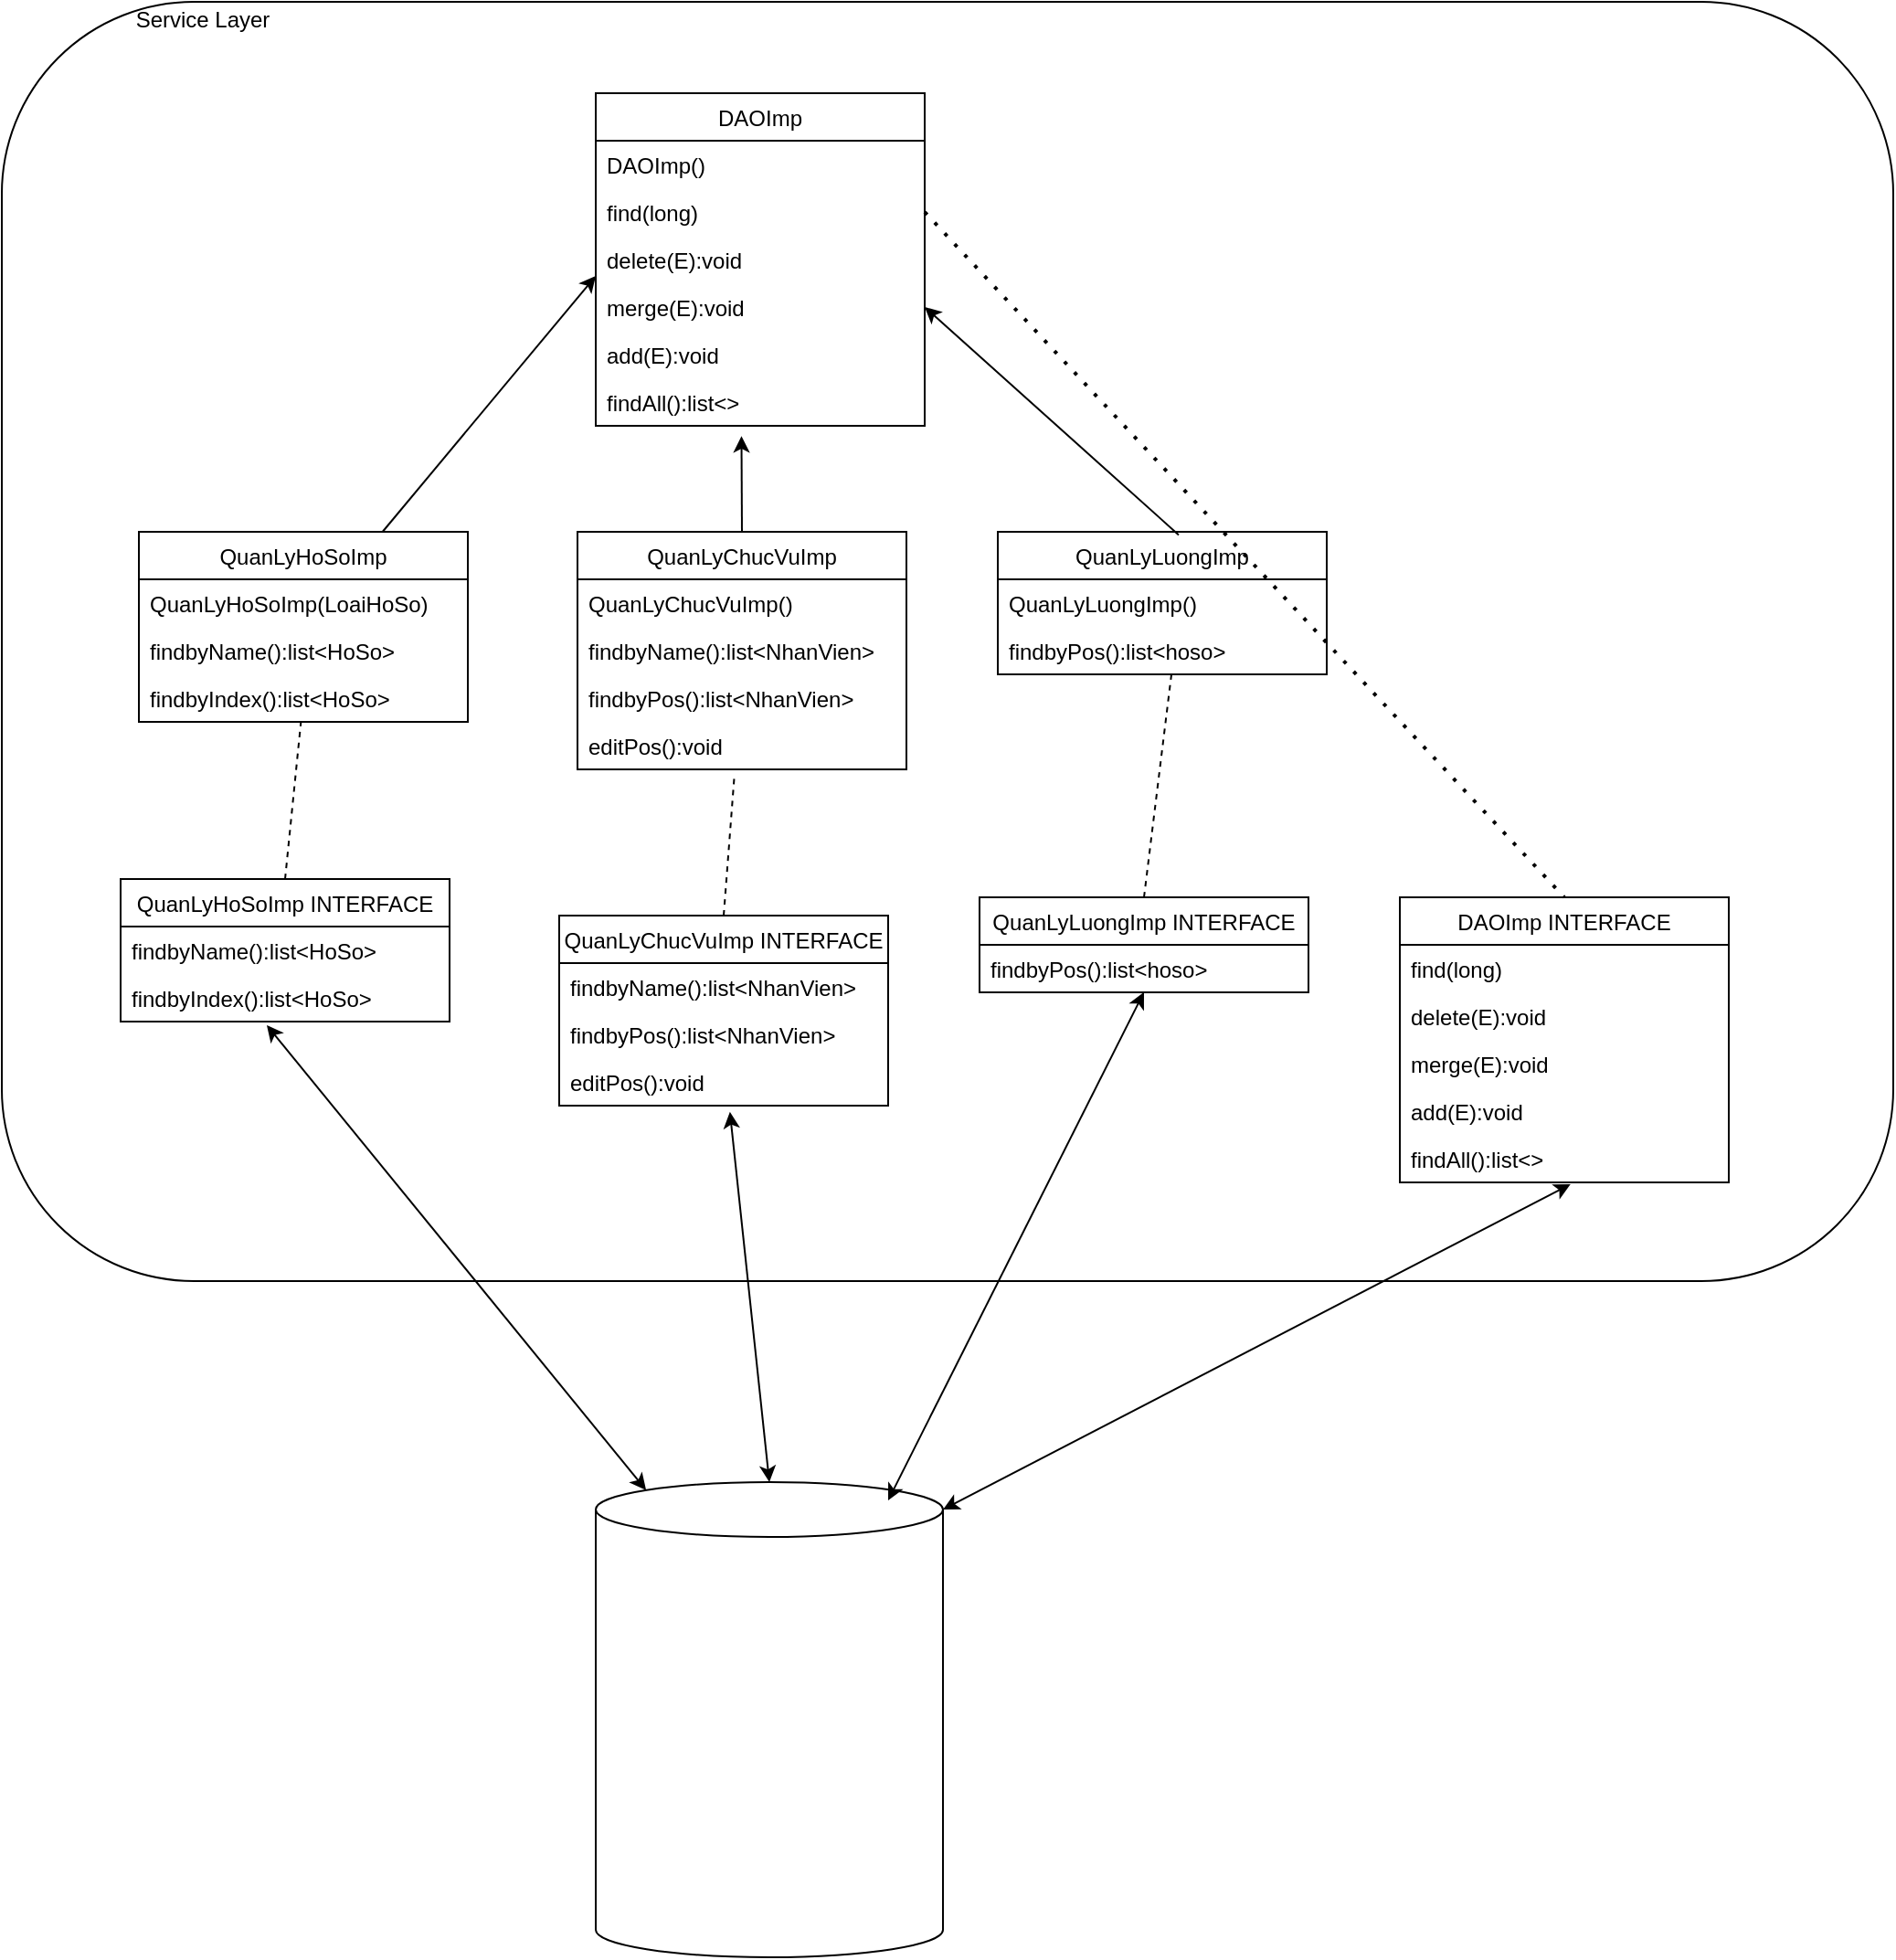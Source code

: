 <mxfile version="14.7.0" type="github">
  <diagram id="gS4GPUW8xo-QkBhbfDWS" name="Page-1">
    <mxGraphModel dx="741" dy="469" grid="1" gridSize="10" guides="1" tooltips="1" connect="1" arrows="1" fold="1" page="1" pageScale="1" pageWidth="1654" pageHeight="2336" math="0" shadow="0">
      <root>
        <mxCell id="0" />
        <mxCell id="1" parent="0" />
        <mxCell id="46I06jOXrtwQ8p8KHUAg-2" value="" style="rounded=1;whiteSpace=wrap;html=1;" vertex="1" parent="1">
          <mxGeometry x="35" y="10" width="1035" height="700" as="geometry" />
        </mxCell>
        <mxCell id="46I06jOXrtwQ8p8KHUAg-5" value="Service Layer" style="text;html=1;strokeColor=none;fillColor=none;align=center;verticalAlign=middle;whiteSpace=wrap;rounded=0;" vertex="1" parent="1">
          <mxGeometry x="100" y="10" width="90" height="20" as="geometry" />
        </mxCell>
        <mxCell id="46I06jOXrtwQ8p8KHUAg-6" value="QuanLyHoSoImp" style="swimlane;fontStyle=0;childLayout=stackLayout;horizontal=1;startSize=26;horizontalStack=0;resizeParent=1;resizeParentMax=0;resizeLast=0;collapsible=1;marginBottom=0;" vertex="1" parent="1">
          <mxGeometry x="110" y="300" width="180" height="104" as="geometry" />
        </mxCell>
        <mxCell id="46I06jOXrtwQ8p8KHUAg-7" value="QuanLyHoSoImp(LoaiHoSo)" style="text;strokeColor=none;fillColor=none;align=left;verticalAlign=top;spacingLeft=4;spacingRight=4;overflow=hidden;rotatable=0;points=[[0,0.5],[1,0.5]];portConstraint=eastwest;" vertex="1" parent="46I06jOXrtwQ8p8KHUAg-6">
          <mxGeometry y="26" width="180" height="26" as="geometry" />
        </mxCell>
        <mxCell id="46I06jOXrtwQ8p8KHUAg-12" value="findbyName():list&lt;HoSo&gt;" style="text;strokeColor=none;fillColor=none;align=left;verticalAlign=top;spacingLeft=4;spacingRight=4;overflow=hidden;rotatable=0;points=[[0,0.5],[1,0.5]];portConstraint=eastwest;" vertex="1" parent="46I06jOXrtwQ8p8KHUAg-6">
          <mxGeometry y="52" width="180" height="26" as="geometry" />
        </mxCell>
        <mxCell id="46I06jOXrtwQ8p8KHUAg-13" value="findbyIndex():list&lt;HoSo&gt;" style="text;strokeColor=none;fillColor=none;align=left;verticalAlign=top;spacingLeft=4;spacingRight=4;overflow=hidden;rotatable=0;points=[[0,0.5],[1,0.5]];portConstraint=eastwest;" vertex="1" parent="46I06jOXrtwQ8p8KHUAg-6">
          <mxGeometry y="78" width="180" height="26" as="geometry" />
        </mxCell>
        <mxCell id="46I06jOXrtwQ8p8KHUAg-14" value="DAOImp" style="swimlane;fontStyle=0;childLayout=stackLayout;horizontal=1;startSize=26;horizontalStack=0;resizeParent=1;resizeParentMax=0;resizeLast=0;collapsible=1;marginBottom=0;" vertex="1" parent="1">
          <mxGeometry x="360" y="60" width="180" height="182" as="geometry" />
        </mxCell>
        <mxCell id="46I06jOXrtwQ8p8KHUAg-15" value="DAOImp()" style="text;strokeColor=none;fillColor=none;align=left;verticalAlign=top;spacingLeft=4;spacingRight=4;overflow=hidden;rotatable=0;points=[[0,0.5],[1,0.5]];portConstraint=eastwest;" vertex="1" parent="46I06jOXrtwQ8p8KHUAg-14">
          <mxGeometry y="26" width="180" height="26" as="geometry" />
        </mxCell>
        <mxCell id="46I06jOXrtwQ8p8KHUAg-16" value="find(long)" style="text;strokeColor=none;fillColor=none;align=left;verticalAlign=top;spacingLeft=4;spacingRight=4;overflow=hidden;rotatable=0;points=[[0,0.5],[1,0.5]];portConstraint=eastwest;" vertex="1" parent="46I06jOXrtwQ8p8KHUAg-14">
          <mxGeometry y="52" width="180" height="26" as="geometry" />
        </mxCell>
        <mxCell id="46I06jOXrtwQ8p8KHUAg-17" value="delete(E):void" style="text;strokeColor=none;fillColor=none;align=left;verticalAlign=top;spacingLeft=4;spacingRight=4;overflow=hidden;rotatable=0;points=[[0,0.5],[1,0.5]];portConstraint=eastwest;" vertex="1" parent="46I06jOXrtwQ8p8KHUAg-14">
          <mxGeometry y="78" width="180" height="26" as="geometry" />
        </mxCell>
        <mxCell id="46I06jOXrtwQ8p8KHUAg-18" value="merge(E):void" style="text;strokeColor=none;fillColor=none;align=left;verticalAlign=top;spacingLeft=4;spacingRight=4;overflow=hidden;rotatable=0;points=[[0,0.5],[1,0.5]];portConstraint=eastwest;" vertex="1" parent="46I06jOXrtwQ8p8KHUAg-14">
          <mxGeometry y="104" width="180" height="26" as="geometry" />
        </mxCell>
        <mxCell id="46I06jOXrtwQ8p8KHUAg-21" value="add(E):void" style="text;strokeColor=none;fillColor=none;align=left;verticalAlign=top;spacingLeft=4;spacingRight=4;overflow=hidden;rotatable=0;points=[[0,0.5],[1,0.5]];portConstraint=eastwest;" vertex="1" parent="46I06jOXrtwQ8p8KHUAg-14">
          <mxGeometry y="130" width="180" height="26" as="geometry" />
        </mxCell>
        <mxCell id="46I06jOXrtwQ8p8KHUAg-19" value="findAll():list&lt;&gt;" style="text;strokeColor=none;fillColor=none;align=left;verticalAlign=top;spacingLeft=4;spacingRight=4;overflow=hidden;rotatable=0;points=[[0,0.5],[1,0.5]];portConstraint=eastwest;" vertex="1" parent="46I06jOXrtwQ8p8KHUAg-14">
          <mxGeometry y="156" width="180" height="26" as="geometry" />
        </mxCell>
        <mxCell id="46I06jOXrtwQ8p8KHUAg-22" value="QuanLyChucVuImp" style="swimlane;fontStyle=0;childLayout=stackLayout;horizontal=1;startSize=26;horizontalStack=0;resizeParent=1;resizeParentMax=0;resizeLast=0;collapsible=1;marginBottom=0;" vertex="1" parent="1">
          <mxGeometry x="350" y="300" width="180" height="130" as="geometry" />
        </mxCell>
        <mxCell id="46I06jOXrtwQ8p8KHUAg-23" value="QuanLyChucVuImp()" style="text;strokeColor=none;fillColor=none;align=left;verticalAlign=top;spacingLeft=4;spacingRight=4;overflow=hidden;rotatable=0;points=[[0,0.5],[1,0.5]];portConstraint=eastwest;" vertex="1" parent="46I06jOXrtwQ8p8KHUAg-22">
          <mxGeometry y="26" width="180" height="26" as="geometry" />
        </mxCell>
        <mxCell id="46I06jOXrtwQ8p8KHUAg-24" value="findbyName():list&lt;NhanVien&gt;" style="text;strokeColor=none;fillColor=none;align=left;verticalAlign=top;spacingLeft=4;spacingRight=4;overflow=hidden;rotatable=0;points=[[0,0.5],[1,0.5]];portConstraint=eastwest;" vertex="1" parent="46I06jOXrtwQ8p8KHUAg-22">
          <mxGeometry y="52" width="180" height="26" as="geometry" />
        </mxCell>
        <mxCell id="46I06jOXrtwQ8p8KHUAg-25" value="findbyPos():list&lt;NhanVien&gt;" style="text;strokeColor=none;fillColor=none;align=left;verticalAlign=top;spacingLeft=4;spacingRight=4;overflow=hidden;rotatable=0;points=[[0,0.5],[1,0.5]];portConstraint=eastwest;" vertex="1" parent="46I06jOXrtwQ8p8KHUAg-22">
          <mxGeometry y="78" width="180" height="26" as="geometry" />
        </mxCell>
        <mxCell id="46I06jOXrtwQ8p8KHUAg-31" value="editPos():void&#xa;" style="text;strokeColor=none;fillColor=none;align=left;verticalAlign=top;spacingLeft=4;spacingRight=4;overflow=hidden;rotatable=0;points=[[0,0.5],[1,0.5]];portConstraint=eastwest;" vertex="1" parent="46I06jOXrtwQ8p8KHUAg-22">
          <mxGeometry y="104" width="180" height="26" as="geometry" />
        </mxCell>
        <mxCell id="46I06jOXrtwQ8p8KHUAg-26" value="QuanLyLuongImp" style="swimlane;fontStyle=0;childLayout=stackLayout;horizontal=1;startSize=26;horizontalStack=0;resizeParent=1;resizeParentMax=0;resizeLast=0;collapsible=1;marginBottom=0;" vertex="1" parent="1">
          <mxGeometry x="580" y="300" width="180" height="78" as="geometry" />
        </mxCell>
        <mxCell id="46I06jOXrtwQ8p8KHUAg-27" value="QuanLyLuongImp()" style="text;strokeColor=none;fillColor=none;align=left;verticalAlign=top;spacingLeft=4;spacingRight=4;overflow=hidden;rotatable=0;points=[[0,0.5],[1,0.5]];portConstraint=eastwest;" vertex="1" parent="46I06jOXrtwQ8p8KHUAg-26">
          <mxGeometry y="26" width="180" height="26" as="geometry" />
        </mxCell>
        <mxCell id="46I06jOXrtwQ8p8KHUAg-28" value="findbyPos():list&lt;hoso&gt;" style="text;strokeColor=none;fillColor=none;align=left;verticalAlign=top;spacingLeft=4;spacingRight=4;overflow=hidden;rotatable=0;points=[[0,0.5],[1,0.5]];portConstraint=eastwest;" vertex="1" parent="46I06jOXrtwQ8p8KHUAg-26">
          <mxGeometry y="52" width="180" height="26" as="geometry" />
        </mxCell>
        <mxCell id="46I06jOXrtwQ8p8KHUAg-34" value="" style="endArrow=classic;html=1;entryX=0.443;entryY=1.216;entryDx=0;entryDy=0;entryPerimeter=0;exitX=0.5;exitY=0;exitDx=0;exitDy=0;" edge="1" parent="1" source="46I06jOXrtwQ8p8KHUAg-22" target="46I06jOXrtwQ8p8KHUAg-19">
          <mxGeometry width="50" height="50" relative="1" as="geometry">
            <mxPoint x="420" y="310" as="sourcePoint" />
            <mxPoint x="470" y="260" as="targetPoint" />
          </mxGeometry>
        </mxCell>
        <mxCell id="46I06jOXrtwQ8p8KHUAg-35" value="" style="endArrow=classic;html=1;entryX=1;entryY=0.5;entryDx=0;entryDy=0;exitX=0.55;exitY=0.022;exitDx=0;exitDy=0;exitPerimeter=0;" edge="1" parent="1" source="46I06jOXrtwQ8p8KHUAg-26" target="46I06jOXrtwQ8p8KHUAg-18">
          <mxGeometry width="50" height="50" relative="1" as="geometry">
            <mxPoint x="450" y="310.0" as="sourcePoint" />
            <mxPoint x="449.74" y="257.616" as="targetPoint" />
          </mxGeometry>
        </mxCell>
        <mxCell id="46I06jOXrtwQ8p8KHUAg-36" value="" style="endArrow=classic;html=1;entryX=1;entryY=0.5;entryDx=0;entryDy=0;" edge="1" parent="1" source="46I06jOXrtwQ8p8KHUAg-6">
          <mxGeometry width="50" height="50" relative="1" as="geometry">
            <mxPoint x="499.0" y="284.716" as="sourcePoint" />
            <mxPoint x="360" y="160" as="targetPoint" />
          </mxGeometry>
        </mxCell>
        <mxCell id="46I06jOXrtwQ8p8KHUAg-37" value="QuanLyHoSoImp INTERFACE" style="swimlane;fontStyle=0;childLayout=stackLayout;horizontal=1;startSize=26;horizontalStack=0;resizeParent=1;resizeParentMax=0;resizeLast=0;collapsible=1;marginBottom=0;" vertex="1" parent="1">
          <mxGeometry x="100" y="490" width="180" height="78" as="geometry" />
        </mxCell>
        <mxCell id="46I06jOXrtwQ8p8KHUAg-39" value="findbyName():list&lt;HoSo&gt;" style="text;strokeColor=none;fillColor=none;align=left;verticalAlign=top;spacingLeft=4;spacingRight=4;overflow=hidden;rotatable=0;points=[[0,0.5],[1,0.5]];portConstraint=eastwest;" vertex="1" parent="46I06jOXrtwQ8p8KHUAg-37">
          <mxGeometry y="26" width="180" height="26" as="geometry" />
        </mxCell>
        <mxCell id="46I06jOXrtwQ8p8KHUAg-40" value="findbyIndex():list&lt;HoSo&gt;" style="text;strokeColor=none;fillColor=none;align=left;verticalAlign=top;spacingLeft=4;spacingRight=4;overflow=hidden;rotatable=0;points=[[0,0.5],[1,0.5]];portConstraint=eastwest;" vertex="1" parent="46I06jOXrtwQ8p8KHUAg-37">
          <mxGeometry y="52" width="180" height="26" as="geometry" />
        </mxCell>
        <mxCell id="46I06jOXrtwQ8p8KHUAg-53" value="QuanLyChucVuImp INTERFACE" style="swimlane;fontStyle=0;childLayout=stackLayout;horizontal=1;startSize=26;horizontalStack=0;resizeParent=1;resizeParentMax=0;resizeLast=0;collapsible=1;marginBottom=0;" vertex="1" parent="1">
          <mxGeometry x="340" y="510" width="180" height="104" as="geometry" />
        </mxCell>
        <mxCell id="46I06jOXrtwQ8p8KHUAg-55" value="findbyName():list&lt;NhanVien&gt;" style="text;strokeColor=none;fillColor=none;align=left;verticalAlign=top;spacingLeft=4;spacingRight=4;overflow=hidden;rotatable=0;points=[[0,0.5],[1,0.5]];portConstraint=eastwest;" vertex="1" parent="46I06jOXrtwQ8p8KHUAg-53">
          <mxGeometry y="26" width="180" height="26" as="geometry" />
        </mxCell>
        <mxCell id="46I06jOXrtwQ8p8KHUAg-56" value="findbyPos():list&lt;NhanVien&gt;" style="text;strokeColor=none;fillColor=none;align=left;verticalAlign=top;spacingLeft=4;spacingRight=4;overflow=hidden;rotatable=0;points=[[0,0.5],[1,0.5]];portConstraint=eastwest;" vertex="1" parent="46I06jOXrtwQ8p8KHUAg-53">
          <mxGeometry y="52" width="180" height="26" as="geometry" />
        </mxCell>
        <mxCell id="46I06jOXrtwQ8p8KHUAg-57" value="editPos():void&#xa;" style="text;strokeColor=none;fillColor=none;align=left;verticalAlign=top;spacingLeft=4;spacingRight=4;overflow=hidden;rotatable=0;points=[[0,0.5],[1,0.5]];portConstraint=eastwest;" vertex="1" parent="46I06jOXrtwQ8p8KHUAg-53">
          <mxGeometry y="78" width="180" height="26" as="geometry" />
        </mxCell>
        <mxCell id="46I06jOXrtwQ8p8KHUAg-58" value="QuanLyLuongImp INTERFACE" style="swimlane;fontStyle=0;childLayout=stackLayout;horizontal=1;startSize=26;horizontalStack=0;resizeParent=1;resizeParentMax=0;resizeLast=0;collapsible=1;marginBottom=0;" vertex="1" parent="1">
          <mxGeometry x="570" y="500" width="180" height="52" as="geometry" />
        </mxCell>
        <mxCell id="46I06jOXrtwQ8p8KHUAg-60" value="findbyPos():list&lt;hoso&gt;" style="text;strokeColor=none;fillColor=none;align=left;verticalAlign=top;spacingLeft=4;spacingRight=4;overflow=hidden;rotatable=0;points=[[0,0.5],[1,0.5]];portConstraint=eastwest;" vertex="1" parent="46I06jOXrtwQ8p8KHUAg-58">
          <mxGeometry y="26" width="180" height="26" as="geometry" />
        </mxCell>
        <mxCell id="46I06jOXrtwQ8p8KHUAg-61" value="" style="endArrow=none;dashed=1;html=1;entryX=0.477;entryY=1.134;entryDx=0;entryDy=0;entryPerimeter=0;exitX=0.5;exitY=0;exitDx=0;exitDy=0;" edge="1" parent="1" source="46I06jOXrtwQ8p8KHUAg-53" target="46I06jOXrtwQ8p8KHUAg-31">
          <mxGeometry width="50" height="50" relative="1" as="geometry">
            <mxPoint x="420" y="500" as="sourcePoint" />
            <mxPoint x="470" y="450" as="targetPoint" />
          </mxGeometry>
        </mxCell>
        <mxCell id="46I06jOXrtwQ8p8KHUAg-62" value="" style="endArrow=none;dashed=1;html=1;exitX=0.5;exitY=0;exitDx=0;exitDy=0;" edge="1" parent="1" source="46I06jOXrtwQ8p8KHUAg-37" target="46I06jOXrtwQ8p8KHUAg-13">
          <mxGeometry width="50" height="50" relative="1" as="geometry">
            <mxPoint x="420" y="540" as="sourcePoint" />
            <mxPoint x="470" y="490" as="targetPoint" />
          </mxGeometry>
        </mxCell>
        <mxCell id="46I06jOXrtwQ8p8KHUAg-63" value="" style="endArrow=none;dashed=1;html=1;entryX=0.528;entryY=0.992;entryDx=0;entryDy=0;entryPerimeter=0;exitX=0.5;exitY=0;exitDx=0;exitDy=0;" edge="1" parent="1" source="46I06jOXrtwQ8p8KHUAg-58" target="46I06jOXrtwQ8p8KHUAg-28">
          <mxGeometry width="50" height="50" relative="1" as="geometry">
            <mxPoint x="420" y="540" as="sourcePoint" />
            <mxPoint x="470" y="490" as="targetPoint" />
          </mxGeometry>
        </mxCell>
        <mxCell id="46I06jOXrtwQ8p8KHUAg-64" value="" style="shape=cylinder3;whiteSpace=wrap;html=1;boundedLbl=1;backgroundOutline=1;size=15;" vertex="1" parent="1">
          <mxGeometry x="360" y="820" width="190" height="260" as="geometry" />
        </mxCell>
        <mxCell id="46I06jOXrtwQ8p8KHUAg-66" value="" style="endArrow=classic;startArrow=classic;html=1;exitX=0.145;exitY=0;exitDx=0;exitDy=4.35;exitPerimeter=0;" edge="1" parent="1" source="46I06jOXrtwQ8p8KHUAg-64">
          <mxGeometry width="50" height="50" relative="1" as="geometry">
            <mxPoint x="420" y="570" as="sourcePoint" />
            <mxPoint x="180" y="570" as="targetPoint" />
          </mxGeometry>
        </mxCell>
        <mxCell id="46I06jOXrtwQ8p8KHUAg-67" value="" style="endArrow=classic;startArrow=classic;html=1;entryX=0.5;entryY=0.996;entryDx=0;entryDy=0;entryPerimeter=0;" edge="1" parent="1" target="46I06jOXrtwQ8p8KHUAg-60">
          <mxGeometry width="50" height="50" relative="1" as="geometry">
            <mxPoint x="520" y="830" as="sourcePoint" />
            <mxPoint x="470" y="520" as="targetPoint" />
          </mxGeometry>
        </mxCell>
        <mxCell id="46I06jOXrtwQ8p8KHUAg-68" value="" style="endArrow=classic;startArrow=classic;html=1;entryX=0.519;entryY=1.132;entryDx=0;entryDy=0;entryPerimeter=0;exitX=0.5;exitY=0;exitDx=0;exitDy=0;exitPerimeter=0;" edge="1" parent="1" source="46I06jOXrtwQ8p8KHUAg-64" target="46I06jOXrtwQ8p8KHUAg-57">
          <mxGeometry width="50" height="50" relative="1" as="geometry">
            <mxPoint x="420" y="570" as="sourcePoint" />
            <mxPoint x="470" y="520" as="targetPoint" />
          </mxGeometry>
        </mxCell>
        <mxCell id="46I06jOXrtwQ8p8KHUAg-69" value="DAOImp INTERFACE" style="swimlane;fontStyle=0;childLayout=stackLayout;horizontal=1;startSize=26;horizontalStack=0;resizeParent=1;resizeParentMax=0;resizeLast=0;collapsible=1;marginBottom=0;" vertex="1" parent="1">
          <mxGeometry x="800" y="500" width="180" height="156" as="geometry" />
        </mxCell>
        <mxCell id="46I06jOXrtwQ8p8KHUAg-71" value="find(long)" style="text;strokeColor=none;fillColor=none;align=left;verticalAlign=top;spacingLeft=4;spacingRight=4;overflow=hidden;rotatable=0;points=[[0,0.5],[1,0.5]];portConstraint=eastwest;" vertex="1" parent="46I06jOXrtwQ8p8KHUAg-69">
          <mxGeometry y="26" width="180" height="26" as="geometry" />
        </mxCell>
        <mxCell id="46I06jOXrtwQ8p8KHUAg-72" value="delete(E):void" style="text;strokeColor=none;fillColor=none;align=left;verticalAlign=top;spacingLeft=4;spacingRight=4;overflow=hidden;rotatable=0;points=[[0,0.5],[1,0.5]];portConstraint=eastwest;" vertex="1" parent="46I06jOXrtwQ8p8KHUAg-69">
          <mxGeometry y="52" width="180" height="26" as="geometry" />
        </mxCell>
        <mxCell id="46I06jOXrtwQ8p8KHUAg-73" value="merge(E):void" style="text;strokeColor=none;fillColor=none;align=left;verticalAlign=top;spacingLeft=4;spacingRight=4;overflow=hidden;rotatable=0;points=[[0,0.5],[1,0.5]];portConstraint=eastwest;" vertex="1" parent="46I06jOXrtwQ8p8KHUAg-69">
          <mxGeometry y="78" width="180" height="26" as="geometry" />
        </mxCell>
        <mxCell id="46I06jOXrtwQ8p8KHUAg-74" value="add(E):void" style="text;strokeColor=none;fillColor=none;align=left;verticalAlign=top;spacingLeft=4;spacingRight=4;overflow=hidden;rotatable=0;points=[[0,0.5],[1,0.5]];portConstraint=eastwest;" vertex="1" parent="46I06jOXrtwQ8p8KHUAg-69">
          <mxGeometry y="104" width="180" height="26" as="geometry" />
        </mxCell>
        <mxCell id="46I06jOXrtwQ8p8KHUAg-75" value="findAll():list&lt;&gt;" style="text;strokeColor=none;fillColor=none;align=left;verticalAlign=top;spacingLeft=4;spacingRight=4;overflow=hidden;rotatable=0;points=[[0,0.5],[1,0.5]];portConstraint=eastwest;" vertex="1" parent="46I06jOXrtwQ8p8KHUAg-69">
          <mxGeometry y="130" width="180" height="26" as="geometry" />
        </mxCell>
        <mxCell id="46I06jOXrtwQ8p8KHUAg-76" value="" style="endArrow=none;dashed=1;html=1;dashPattern=1 3;strokeWidth=2;entryX=0.5;entryY=0;entryDx=0;entryDy=0;exitX=1;exitY=0.5;exitDx=0;exitDy=0;" edge="1" parent="1" source="46I06jOXrtwQ8p8KHUAg-16" target="46I06jOXrtwQ8p8KHUAg-69">
          <mxGeometry width="50" height="50" relative="1" as="geometry">
            <mxPoint x="420" y="390" as="sourcePoint" />
            <mxPoint x="470" y="340" as="targetPoint" />
          </mxGeometry>
        </mxCell>
        <mxCell id="46I06jOXrtwQ8p8KHUAg-77" value="" style="endArrow=classic;startArrow=classic;html=1;entryX=0.519;entryY=1.038;entryDx=0;entryDy=0;entryPerimeter=0;exitX=1;exitY=0;exitDx=0;exitDy=15;exitPerimeter=0;" edge="1" parent="1" source="46I06jOXrtwQ8p8KHUAg-64" target="46I06jOXrtwQ8p8KHUAg-75">
          <mxGeometry width="50" height="50" relative="1" as="geometry">
            <mxPoint x="420" y="540" as="sourcePoint" />
            <mxPoint x="470" y="490" as="targetPoint" />
          </mxGeometry>
        </mxCell>
      </root>
    </mxGraphModel>
  </diagram>
</mxfile>
